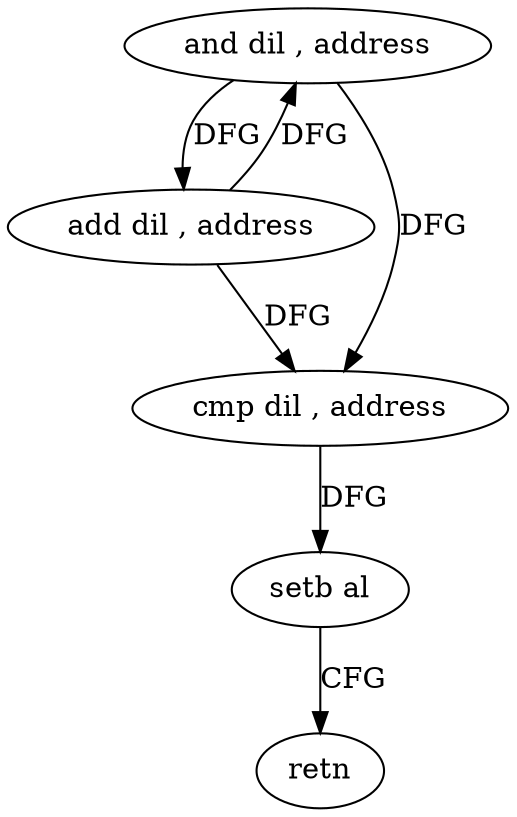 digraph "func" {
"78464" [label = "and dil , address" ]
"78468" [label = "add dil , address" ]
"78472" [label = "cmp dil , address" ]
"78476" [label = "setb al" ]
"78479" [label = "retn" ]
"78464" -> "78468" [ label = "DFG" ]
"78464" -> "78472" [ label = "DFG" ]
"78468" -> "78472" [ label = "DFG" ]
"78468" -> "78464" [ label = "DFG" ]
"78472" -> "78476" [ label = "DFG" ]
"78476" -> "78479" [ label = "CFG" ]
}
